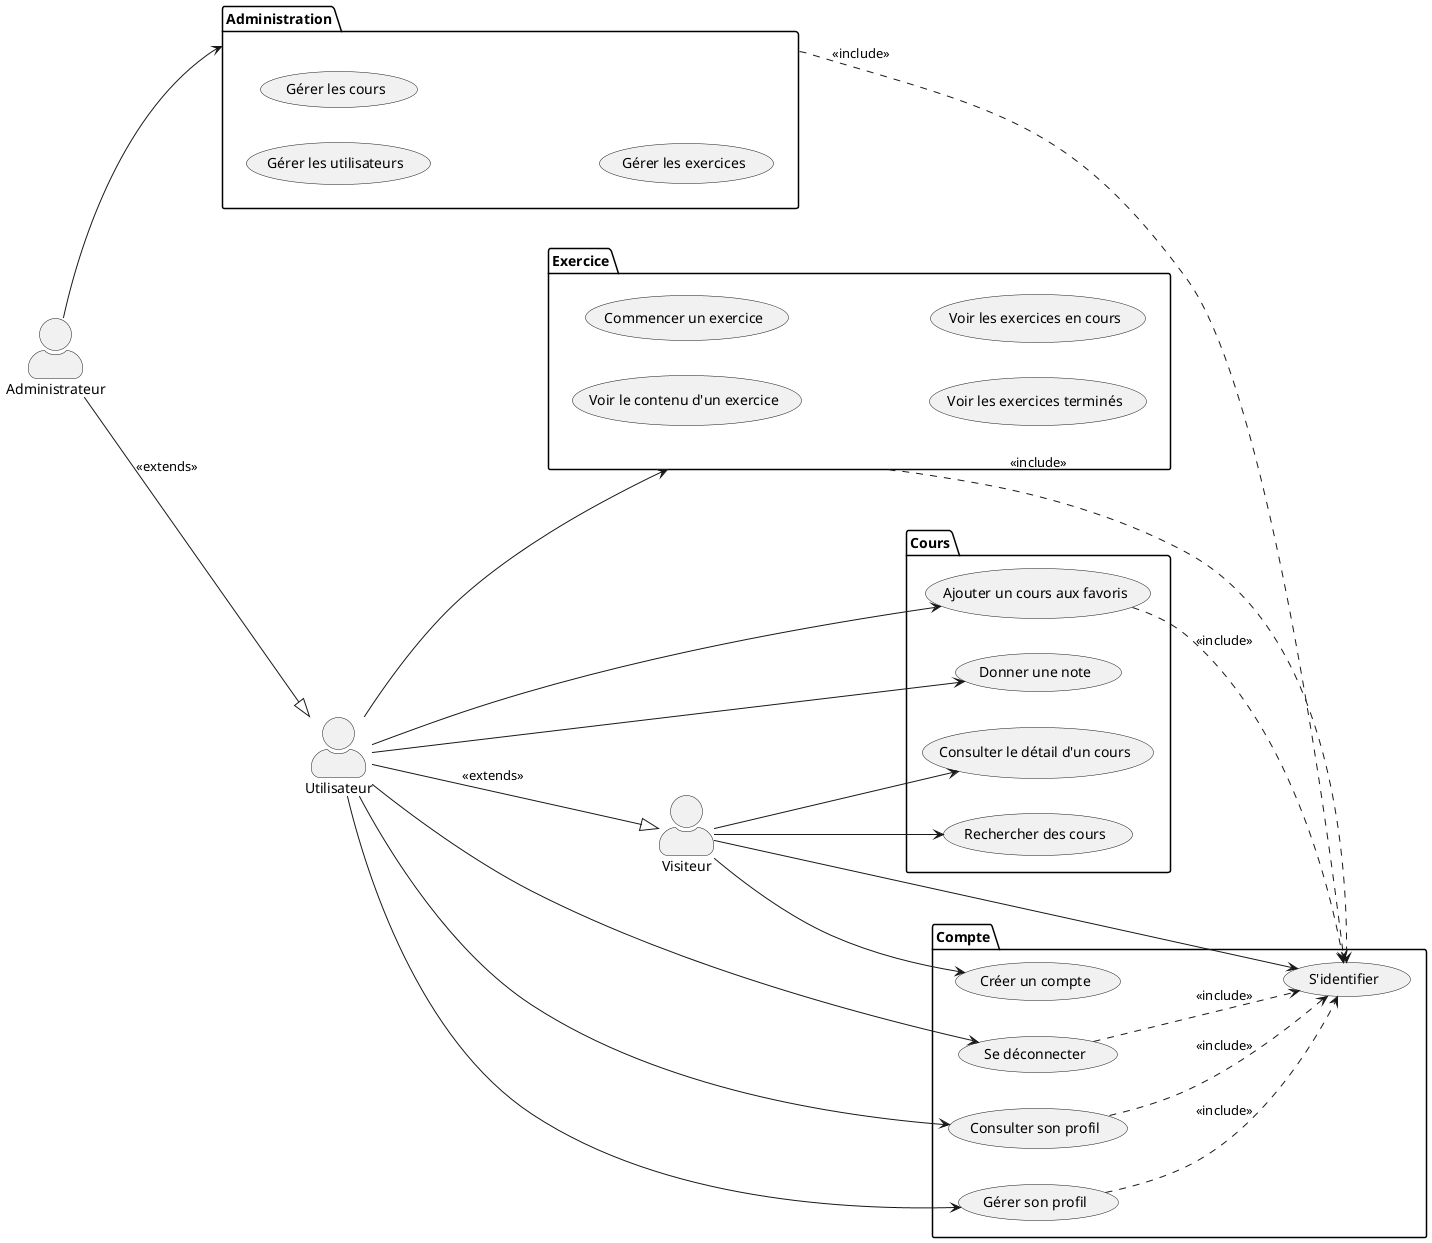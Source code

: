 @startuml

left to right direction
skinparam actorStyle awesome

:Visiteur: as Guest
:Utilisateur: as User
:Administrateur: as Admin

package Compte {
    (S'identifier) as Signin
    (Créer un compte) as Signup
    (Se déconnecter) as Signout
    (Consulter son profil) as SeeProfile
    (Gérer son profil) as ManageProfile
}

package Cours {
    (Rechercher des cours) as SearchCourses
    (Consulter le détail d'un cours) as SeeCourseContent
    (Ajouter un cours aux favoris) as AddCourseToFavorites
    (Donner une note) as GiveRating
}

package Exercice {
    (Voir le contenu d'un exercice) as SeeExerciseContent
    (Commencer un exercice) as StartExercise
    (Voir les exercices terminés) as SeeFinishedExercises
    (Voir les exercices en cours) as SeeCurrentExercises
}

package Administration {
    (Gérer les utilisateurs) as ManageUsers
    (Gérer les cours) as ManageCourses
    (Gérer les exercices) as ManageExercises
}

Signout ..> Signin : <<include>>
SeeProfile ..> Signin : <<include>>
ManageProfile ..> Signin : <<include>>
AddCourseToFavorites ..> Signin : <<include>>
Exercice ..> Signin : <<include>>
Administration ..> Signin : <<include>>


Guest --> Signin
Guest --> Signup
Guest --> SearchCourses
Guest --> SeeCourseContent


User --|> Guest : <<extends>>

User --> Exercice
User --> SeeProfile
User --> Signout
User --> ManageProfile
User --> AddCourseToFavorites
User --> GiveRating


Admin --|> User : <<extends>>

Admin --> Administration


@enduml